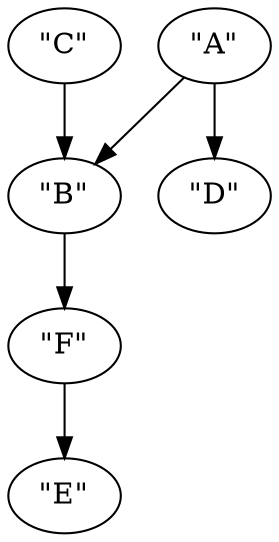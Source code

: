 digraph {
    0 [ label = "\"A\"" ]
    1 [ label = "\"B\"" ]
    2 [ label = "\"C\"" ]
    3 [ label = "\"D\"" ]
    4 [ label = "\"E\"" ]
    5 [ label = "\"F\"" ]
    0 -> 1 [ ]
    1 -> 5 [ ]
    5 -> 4 [ ]
    2 -> 1 [ ]
    0 -> 3 [ ]
}
